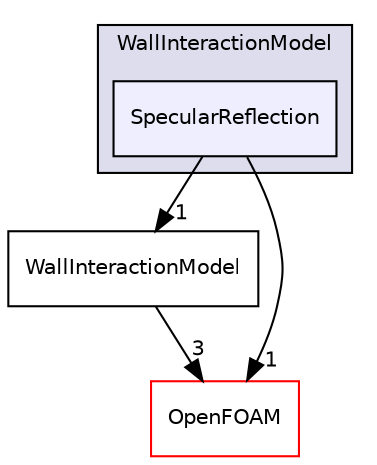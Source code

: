 digraph "src/lagrangian/DSMC/submodels/WallInteractionModel/SpecularReflection" {
  bgcolor=transparent;
  compound=true
  node [ fontsize="10", fontname="Helvetica"];
  edge [ labelfontsize="10", labelfontname="Helvetica"];
  subgraph clusterdir_d519d228e0cafd55f925ef35f21d9443 {
    graph [ bgcolor="#ddddee", pencolor="black", label="WallInteractionModel" fontname="Helvetica", fontsize="10", URL="dir_d519d228e0cafd55f925ef35f21d9443.html"]
  dir_3c2a3a31543890e6ea36a0c655209a3b [shape=box, label="SpecularReflection", style="filled", fillcolor="#eeeeff", pencolor="black", URL="dir_3c2a3a31543890e6ea36a0c655209a3b.html"];
  }
  dir_d89b01a852ad50fb51f68233874601d5 [shape=box label="WallInteractionModel" URL="dir_d89b01a852ad50fb51f68233874601d5.html"];
  dir_c5473ff19b20e6ec4dfe5c310b3778a8 [shape=box label="OpenFOAM" color="red" URL="dir_c5473ff19b20e6ec4dfe5c310b3778a8.html"];
  dir_3c2a3a31543890e6ea36a0c655209a3b->dir_d89b01a852ad50fb51f68233874601d5 [headlabel="1", labeldistance=1.5 headhref="dir_001430_001431.html"];
  dir_3c2a3a31543890e6ea36a0c655209a3b->dir_c5473ff19b20e6ec4dfe5c310b3778a8 [headlabel="1", labeldistance=1.5 headhref="dir_001430_001898.html"];
  dir_d89b01a852ad50fb51f68233874601d5->dir_c5473ff19b20e6ec4dfe5c310b3778a8 [headlabel="3", labeldistance=1.5 headhref="dir_001431_001898.html"];
}
